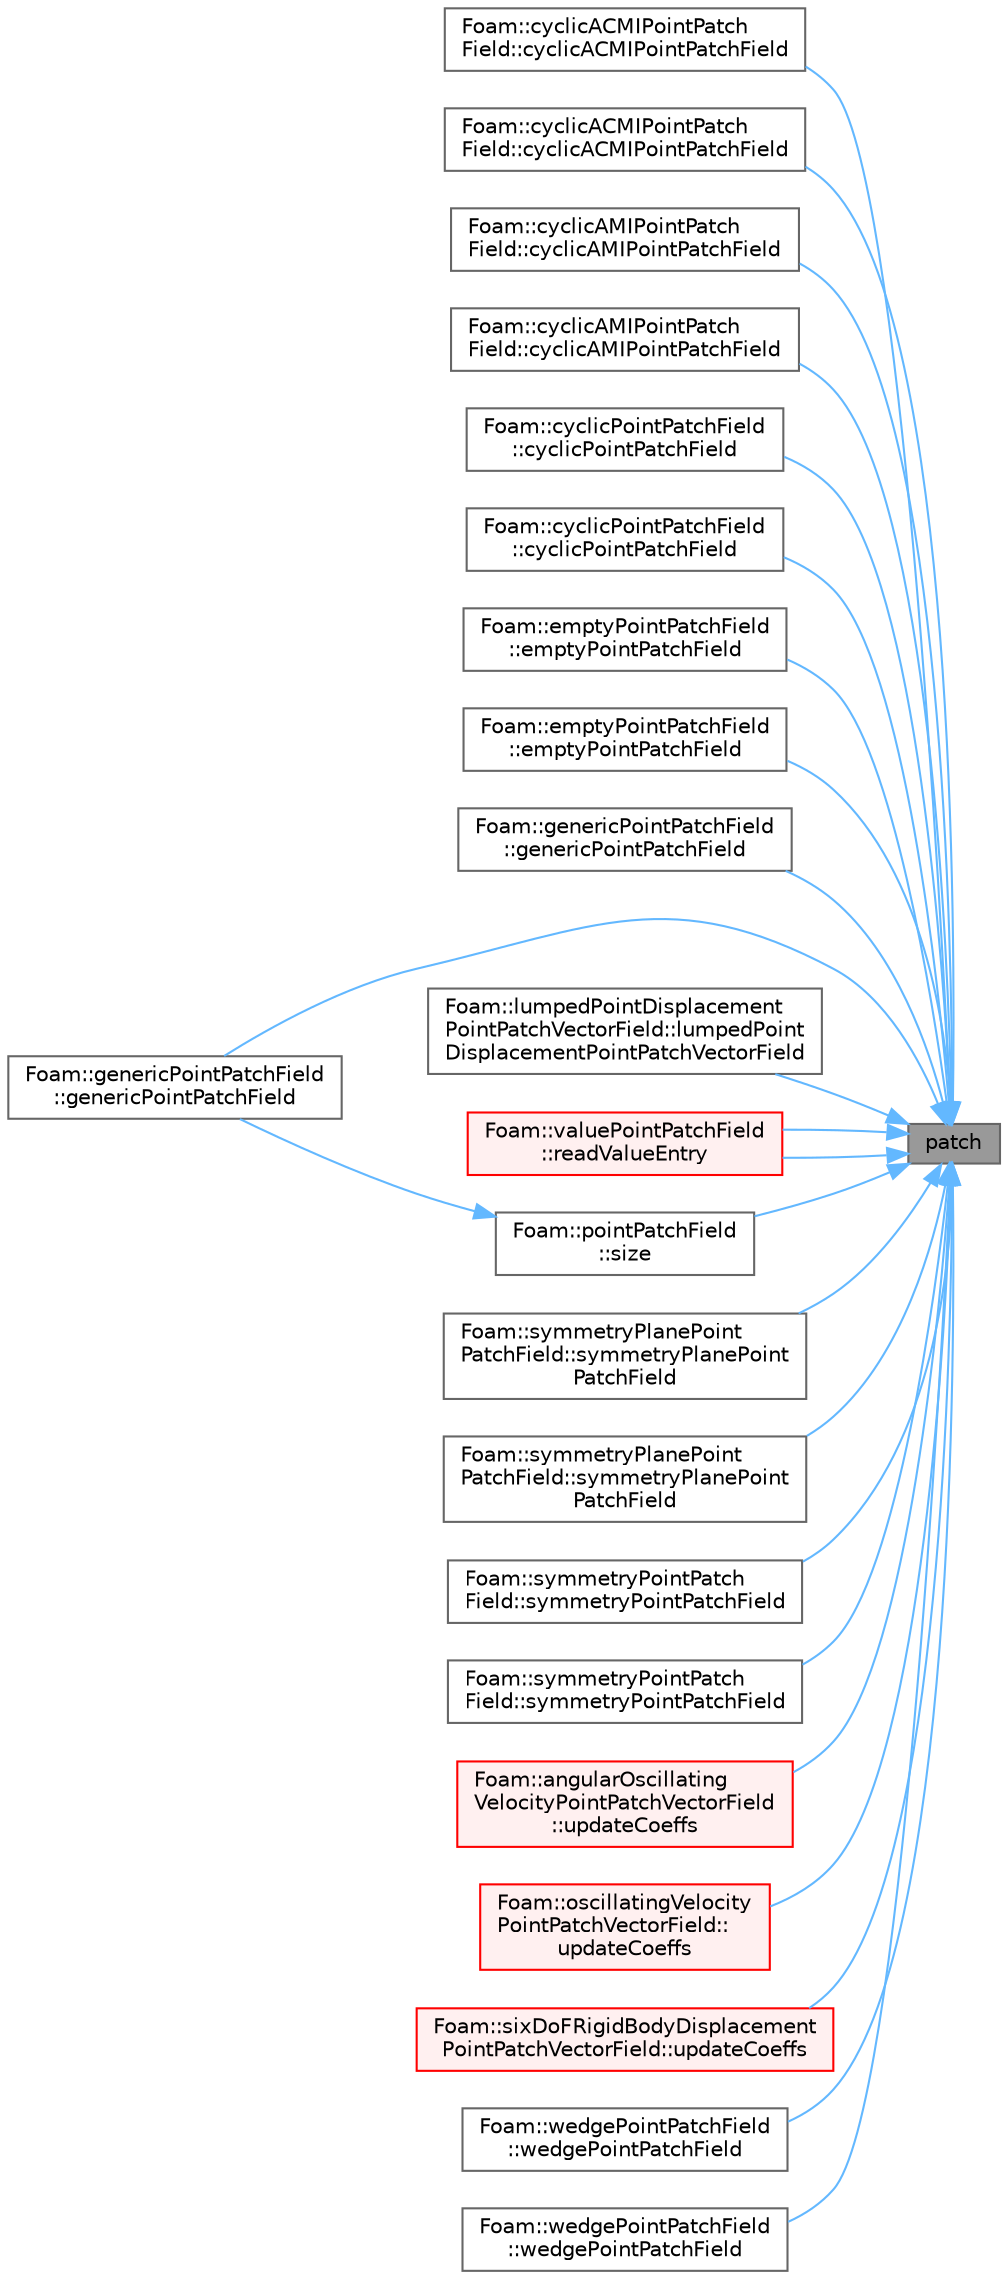 digraph "patch"
{
 // LATEX_PDF_SIZE
  bgcolor="transparent";
  edge [fontname=Helvetica,fontsize=10,labelfontname=Helvetica,labelfontsize=10];
  node [fontname=Helvetica,fontsize=10,shape=box,height=0.2,width=0.4];
  rankdir="RL";
  Node1 [id="Node000001",label="patch",height=0.2,width=0.4,color="gray40", fillcolor="grey60", style="filled", fontcolor="black",tooltip=" "];
  Node1 -> Node2 [id="edge1_Node000001_Node000002",dir="back",color="steelblue1",style="solid",tooltip=" "];
  Node2 [id="Node000002",label="Foam::cyclicACMIPointPatch\lField::cyclicACMIPointPatchField",height=0.2,width=0.4,color="grey40", fillcolor="white", style="filled",URL="$classFoam_1_1cyclicACMIPointPatchField.html#aad394c23adc4c62d0e526cebaca47789",tooltip=" "];
  Node1 -> Node3 [id="edge2_Node000001_Node000003",dir="back",color="steelblue1",style="solid",tooltip=" "];
  Node3 [id="Node000003",label="Foam::cyclicACMIPointPatch\lField::cyclicACMIPointPatchField",height=0.2,width=0.4,color="grey40", fillcolor="white", style="filled",URL="$classFoam_1_1cyclicACMIPointPatchField.html#a44b2c0bf7a51b0c02caf1f473a663418",tooltip=" "];
  Node1 -> Node4 [id="edge3_Node000001_Node000004",dir="back",color="steelblue1",style="solid",tooltip=" "];
  Node4 [id="Node000004",label="Foam::cyclicAMIPointPatch\lField::cyclicAMIPointPatchField",height=0.2,width=0.4,color="grey40", fillcolor="white", style="filled",URL="$classFoam_1_1cyclicAMIPointPatchField.html#adde96e35f642c634bd1a8401cad1a200",tooltip=" "];
  Node1 -> Node5 [id="edge4_Node000001_Node000005",dir="back",color="steelblue1",style="solid",tooltip=" "];
  Node5 [id="Node000005",label="Foam::cyclicAMIPointPatch\lField::cyclicAMIPointPatchField",height=0.2,width=0.4,color="grey40", fillcolor="white", style="filled",URL="$classFoam_1_1cyclicAMIPointPatchField.html#aaa961620a7f656114496e333a7bf7506",tooltip=" "];
  Node1 -> Node6 [id="edge5_Node000001_Node000006",dir="back",color="steelblue1",style="solid",tooltip=" "];
  Node6 [id="Node000006",label="Foam::cyclicPointPatchField\l::cyclicPointPatchField",height=0.2,width=0.4,color="grey40", fillcolor="white", style="filled",URL="$classFoam_1_1cyclicPointPatchField.html#ad8a72ec9376ba6ea72974d21fde84878",tooltip=" "];
  Node1 -> Node7 [id="edge6_Node000001_Node000007",dir="back",color="steelblue1",style="solid",tooltip=" "];
  Node7 [id="Node000007",label="Foam::cyclicPointPatchField\l::cyclicPointPatchField",height=0.2,width=0.4,color="grey40", fillcolor="white", style="filled",URL="$classFoam_1_1cyclicPointPatchField.html#ab35525df5f69ef51bf6da04a21c887c9",tooltip=" "];
  Node1 -> Node8 [id="edge7_Node000001_Node000008",dir="back",color="steelblue1",style="solid",tooltip=" "];
  Node8 [id="Node000008",label="Foam::emptyPointPatchField\l::emptyPointPatchField",height=0.2,width=0.4,color="grey40", fillcolor="white", style="filled",URL="$classFoam_1_1emptyPointPatchField.html#ab0ca624642a8595aaf8d9b3ac528ad8d",tooltip=" "];
  Node1 -> Node9 [id="edge8_Node000001_Node000009",dir="back",color="steelblue1",style="solid",tooltip=" "];
  Node9 [id="Node000009",label="Foam::emptyPointPatchField\l::emptyPointPatchField",height=0.2,width=0.4,color="grey40", fillcolor="white", style="filled",URL="$classFoam_1_1emptyPointPatchField.html#ad14bcc6c2b2006348a772a7b3765b0e9",tooltip=" "];
  Node1 -> Node10 [id="edge9_Node000001_Node000010",dir="back",color="steelblue1",style="solid",tooltip=" "];
  Node10 [id="Node000010",label="Foam::genericPointPatchField\l::genericPointPatchField",height=0.2,width=0.4,color="grey40", fillcolor="white", style="filled",URL="$classFoam_1_1genericPointPatchField.html#a16530e829aeb02359150525eaba437d3",tooltip=" "];
  Node1 -> Node11 [id="edge10_Node000001_Node000011",dir="back",color="steelblue1",style="solid",tooltip=" "];
  Node11 [id="Node000011",label="Foam::genericPointPatchField\l::genericPointPatchField",height=0.2,width=0.4,color="grey40", fillcolor="white", style="filled",URL="$classFoam_1_1genericPointPatchField.html#abb7dd7bf600b72b3b82ea631844b5eb3",tooltip=" "];
  Node1 -> Node12 [id="edge11_Node000001_Node000012",dir="back",color="steelblue1",style="solid",tooltip=" "];
  Node12 [id="Node000012",label="Foam::lumpedPointDisplacement\lPointPatchVectorField::lumpedPoint\lDisplacementPointPatchVectorField",height=0.2,width=0.4,color="grey40", fillcolor="white", style="filled",URL="$classFoam_1_1lumpedPointDisplacementPointPatchVectorField.html#afac21a46eeb7c4df7de04383e436789c",tooltip=" "];
  Node1 -> Node13 [id="edge12_Node000001_Node000013",dir="back",color="steelblue1",style="solid",tooltip=" "];
  Node13 [id="Node000013",label="Foam::valuePointPatchField\l::readValueEntry",height=0.2,width=0.4,color="red", fillcolor="#FFF0F0", style="filled",URL="$classFoam_1_1valuePointPatchField.html#acc37ee6906b724e1f390ed08e55df367",tooltip=" "];
  Node1 -> Node13 [id="edge13_Node000001_Node000013",dir="back",color="steelblue1",style="solid",tooltip=" "];
  Node1 -> Node16 [id="edge14_Node000001_Node000016",dir="back",color="steelblue1",style="solid",tooltip=" "];
  Node16 [id="Node000016",label="Foam::pointPatchField\l::size",height=0.2,width=0.4,color="grey40", fillcolor="white", style="filled",URL="$classFoam_1_1pointPatchField.html#a9facbf0a118d395c89884e45a5ca4e4b",tooltip=" "];
  Node16 -> Node11 [id="edge15_Node000016_Node000011",dir="back",color="steelblue1",style="solid",tooltip=" "];
  Node1 -> Node17 [id="edge16_Node000001_Node000017",dir="back",color="steelblue1",style="solid",tooltip=" "];
  Node17 [id="Node000017",label="Foam::symmetryPlanePoint\lPatchField::symmetryPlanePoint\lPatchField",height=0.2,width=0.4,color="grey40", fillcolor="white", style="filled",URL="$classFoam_1_1symmetryPlanePointPatchField.html#a145325baa4d0fcd53b129069bc60fbb6",tooltip=" "];
  Node1 -> Node18 [id="edge17_Node000001_Node000018",dir="back",color="steelblue1",style="solid",tooltip=" "];
  Node18 [id="Node000018",label="Foam::symmetryPlanePoint\lPatchField::symmetryPlanePoint\lPatchField",height=0.2,width=0.4,color="grey40", fillcolor="white", style="filled",URL="$classFoam_1_1symmetryPlanePointPatchField.html#ab69979e492fa650998061def82c6d9ea",tooltip=" "];
  Node1 -> Node19 [id="edge18_Node000001_Node000019",dir="back",color="steelblue1",style="solid",tooltip=" "];
  Node19 [id="Node000019",label="Foam::symmetryPointPatch\lField::symmetryPointPatchField",height=0.2,width=0.4,color="grey40", fillcolor="white", style="filled",URL="$classFoam_1_1symmetryPointPatchField.html#a45ce71e2c473f79757dc92094169d4f6",tooltip=" "];
  Node1 -> Node20 [id="edge19_Node000001_Node000020",dir="back",color="steelblue1",style="solid",tooltip=" "];
  Node20 [id="Node000020",label="Foam::symmetryPointPatch\lField::symmetryPointPatchField",height=0.2,width=0.4,color="grey40", fillcolor="white", style="filled",URL="$classFoam_1_1symmetryPointPatchField.html#a6c902e4b6ce0c4e6ade38e92badbc71f",tooltip=" "];
  Node1 -> Node21 [id="edge20_Node000001_Node000021",dir="back",color="steelblue1",style="solid",tooltip=" "];
  Node21 [id="Node000021",label="Foam::angularOscillating\lVelocityPointPatchVectorField\l::updateCoeffs",height=0.2,width=0.4,color="red", fillcolor="#FFF0F0", style="filled",URL="$classFoam_1_1angularOscillatingVelocityPointPatchVectorField.html#a7e24eafac629d3733181cd942d4c902f",tooltip=" "];
  Node1 -> Node23 [id="edge21_Node000001_Node000023",dir="back",color="steelblue1",style="solid",tooltip=" "];
  Node23 [id="Node000023",label="Foam::oscillatingVelocity\lPointPatchVectorField::\lupdateCoeffs",height=0.2,width=0.4,color="red", fillcolor="#FFF0F0", style="filled",URL="$classFoam_1_1oscillatingVelocityPointPatchVectorField.html#a7e24eafac629d3733181cd942d4c902f",tooltip=" "];
  Node1 -> Node25 [id="edge22_Node000001_Node000025",dir="back",color="steelblue1",style="solid",tooltip=" "];
  Node25 [id="Node000025",label="Foam::sixDoFRigidBodyDisplacement\lPointPatchVectorField::updateCoeffs",height=0.2,width=0.4,color="red", fillcolor="#FFF0F0", style="filled",URL="$classFoam_1_1sixDoFRigidBodyDisplacementPointPatchVectorField.html#a7e24eafac629d3733181cd942d4c902f",tooltip=" "];
  Node1 -> Node27 [id="edge23_Node000001_Node000027",dir="back",color="steelblue1",style="solid",tooltip=" "];
  Node27 [id="Node000027",label="Foam::wedgePointPatchField\l::wedgePointPatchField",height=0.2,width=0.4,color="grey40", fillcolor="white", style="filled",URL="$classFoam_1_1wedgePointPatchField.html#a66f5e6361a971ddcf41c633e0b657eef",tooltip=" "];
  Node1 -> Node28 [id="edge24_Node000001_Node000028",dir="back",color="steelblue1",style="solid",tooltip=" "];
  Node28 [id="Node000028",label="Foam::wedgePointPatchField\l::wedgePointPatchField",height=0.2,width=0.4,color="grey40", fillcolor="white", style="filled",URL="$classFoam_1_1wedgePointPatchField.html#a9022adc18fb9150dc060141d44c53446",tooltip=" "];
}
